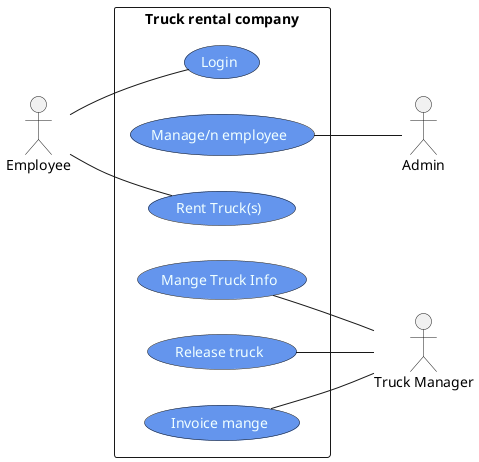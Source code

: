 @startuml Truck rental company
left to right direction
skinparam usecase{
    BackgroundColor CornflowerBlue
    FontColor Azure
}
actor Admin
actor Employee
actor "Truck Manager" as truckManager

rectangle "Truck rental company"{
Employee--(Login)
(Manage/n employee)--Admin
usecase "Rent Truck(s)" as rentTruck
Employee--rentTruck
(Mange Truck Info)--truckManager
(Release truck)--truckManager
(Invoice mange)--truckManager
}
@enduml